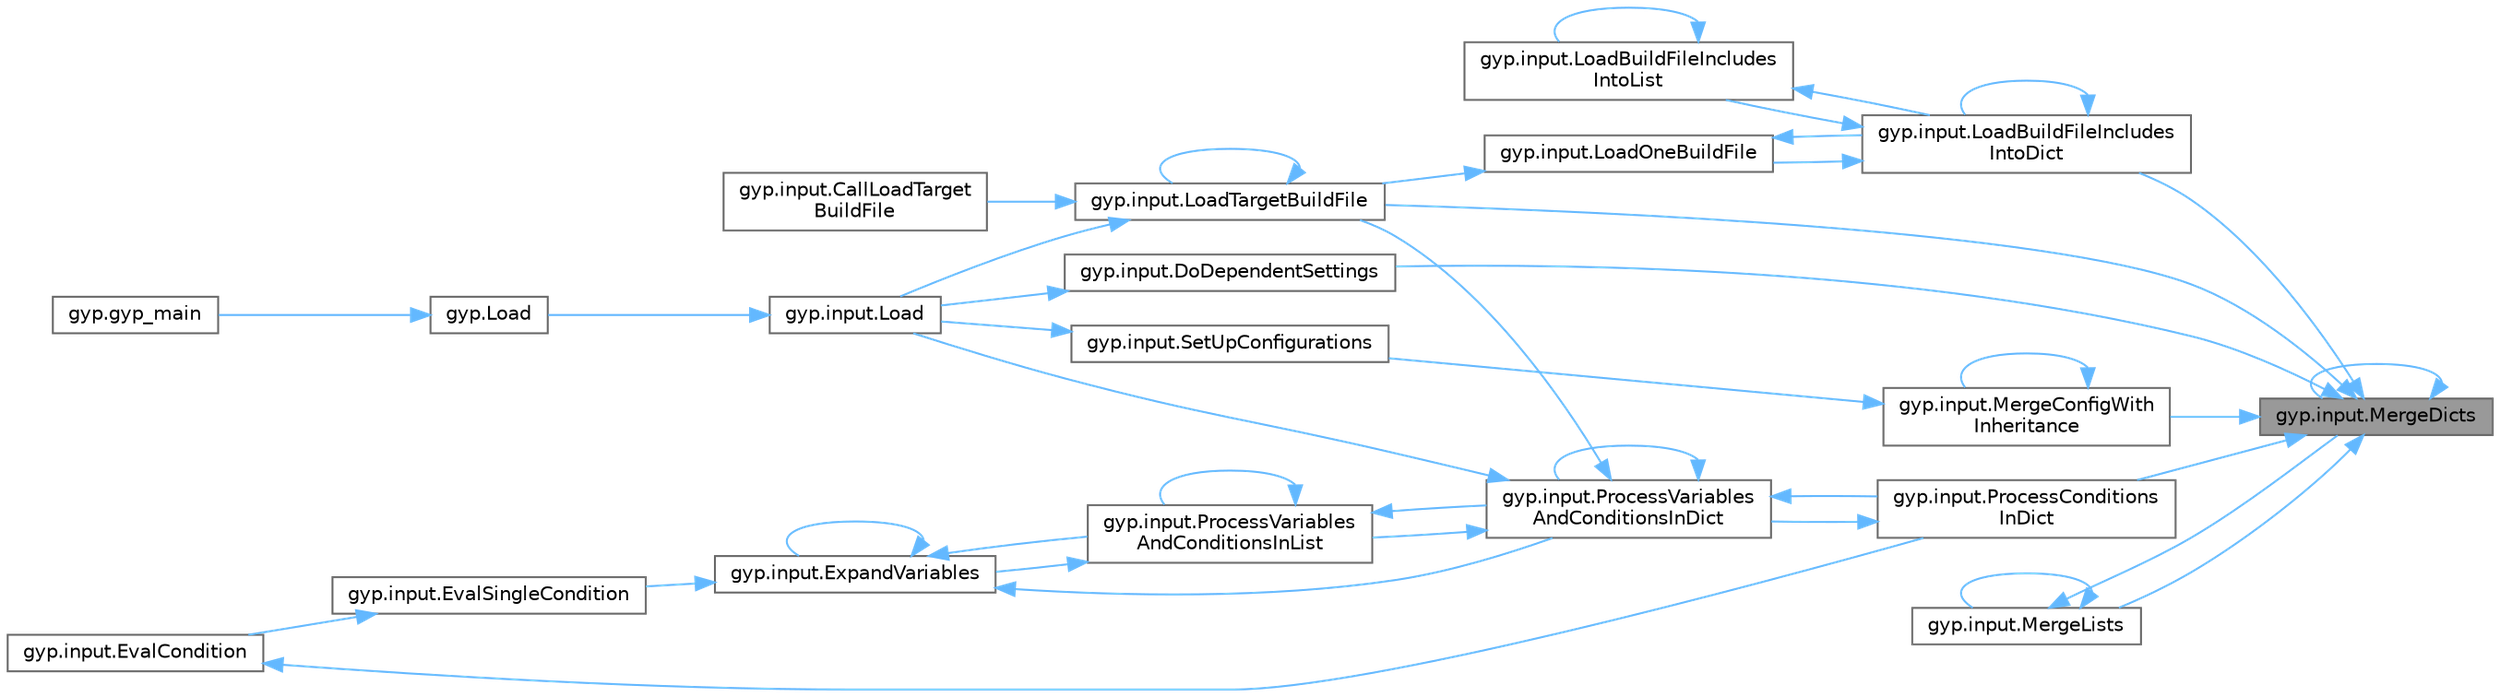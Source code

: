 digraph "gyp.input.MergeDicts"
{
 // LATEX_PDF_SIZE
  bgcolor="transparent";
  edge [fontname=Helvetica,fontsize=10,labelfontname=Helvetica,labelfontsize=10];
  node [fontname=Helvetica,fontsize=10,shape=box,height=0.2,width=0.4];
  rankdir="RL";
  Node1 [id="Node000001",label="gyp.input.MergeDicts",height=0.2,width=0.4,color="gray40", fillcolor="grey60", style="filled", fontcolor="black",tooltip=" "];
  Node1 -> Node2 [id="edge41_Node000001_Node000002",dir="back",color="steelblue1",style="solid",tooltip=" "];
  Node2 [id="Node000002",label="gyp.input.DoDependentSettings",height=0.2,width=0.4,color="grey40", fillcolor="white", style="filled",URL="$namespacegyp_1_1input.html#a531a70d9af9b58523bd2c9c5597689ed",tooltip=" "];
  Node2 -> Node3 [id="edge42_Node000002_Node000003",dir="back",color="steelblue1",style="solid",tooltip=" "];
  Node3 [id="Node000003",label="gyp.input.Load",height=0.2,width=0.4,color="grey40", fillcolor="white", style="filled",URL="$namespacegyp_1_1input.html#ad90e79d4281c183f60968ae564a1a8b7",tooltip=" "];
  Node3 -> Node4 [id="edge43_Node000003_Node000004",dir="back",color="steelblue1",style="solid",tooltip=" "];
  Node4 [id="Node000004",label="gyp.Load",height=0.2,width=0.4,color="grey40", fillcolor="white", style="filled",URL="$namespacegyp.html#a0bc64fed18f77300277d691e72844798",tooltip=" "];
  Node4 -> Node5 [id="edge44_Node000004_Node000005",dir="back",color="steelblue1",style="solid",tooltip=" "];
  Node5 [id="Node000005",label="gyp.gyp_main",height=0.2,width=0.4,color="grey40", fillcolor="white", style="filled",URL="$namespacegyp.html#ad232b957228659b1c62ea8bb0e317901",tooltip=" "];
  Node1 -> Node6 [id="edge45_Node000001_Node000006",dir="back",color="steelblue1",style="solid",tooltip=" "];
  Node6 [id="Node000006",label="gyp.input.LoadBuildFileIncludes\lIntoDict",height=0.2,width=0.4,color="grey40", fillcolor="white", style="filled",URL="$namespacegyp_1_1input.html#a260d7e3f235e4e2f4210377801262720",tooltip=" "];
  Node6 -> Node6 [id="edge46_Node000006_Node000006",dir="back",color="steelblue1",style="solid",tooltip=" "];
  Node6 -> Node7 [id="edge47_Node000006_Node000007",dir="back",color="steelblue1",style="solid",tooltip=" "];
  Node7 [id="Node000007",label="gyp.input.LoadBuildFileIncludes\lIntoList",height=0.2,width=0.4,color="grey40", fillcolor="white", style="filled",URL="$namespacegyp_1_1input.html#af8467702a0fb29367c7f595684290b7a",tooltip=" "];
  Node7 -> Node6 [id="edge48_Node000007_Node000006",dir="back",color="steelblue1",style="solid",tooltip=" "];
  Node7 -> Node7 [id="edge49_Node000007_Node000007",dir="back",color="steelblue1",style="solid",tooltip=" "];
  Node6 -> Node8 [id="edge50_Node000006_Node000008",dir="back",color="steelblue1",style="solid",tooltip=" "];
  Node8 [id="Node000008",label="gyp.input.LoadOneBuildFile",height=0.2,width=0.4,color="grey40", fillcolor="white", style="filled",URL="$namespacegyp_1_1input.html#ab16a9d5aeacfaccf537a0080d9979049",tooltip=" "];
  Node8 -> Node6 [id="edge51_Node000008_Node000006",dir="back",color="steelblue1",style="solid",tooltip=" "];
  Node8 -> Node9 [id="edge52_Node000008_Node000009",dir="back",color="steelblue1",style="solid",tooltip=" "];
  Node9 [id="Node000009",label="gyp.input.LoadTargetBuildFile",height=0.2,width=0.4,color="grey40", fillcolor="white", style="filled",URL="$namespacegyp_1_1input.html#a38b92f970d0c3fd3dc46270551165908",tooltip=" "];
  Node9 -> Node10 [id="edge53_Node000009_Node000010",dir="back",color="steelblue1",style="solid",tooltip=" "];
  Node10 [id="Node000010",label="gyp.input.CallLoadTarget\lBuildFile",height=0.2,width=0.4,color="grey40", fillcolor="white", style="filled",URL="$namespacegyp_1_1input.html#abda17efe6ce93f08fa61eb5d58b9ef22",tooltip=" "];
  Node9 -> Node3 [id="edge54_Node000009_Node000003",dir="back",color="steelblue1",style="solid",tooltip=" "];
  Node9 -> Node9 [id="edge55_Node000009_Node000009",dir="back",color="steelblue1",style="solid",tooltip=" "];
  Node1 -> Node9 [id="edge56_Node000001_Node000009",dir="back",color="steelblue1",style="solid",tooltip=" "];
  Node1 -> Node11 [id="edge57_Node000001_Node000011",dir="back",color="steelblue1",style="solid",tooltip=" "];
  Node11 [id="Node000011",label="gyp.input.MergeConfigWith\lInheritance",height=0.2,width=0.4,color="grey40", fillcolor="white", style="filled",URL="$namespacegyp_1_1input.html#ac8215e2f446e0a5fa1604f42da5e2e58",tooltip=" "];
  Node11 -> Node11 [id="edge58_Node000011_Node000011",dir="back",color="steelblue1",style="solid",tooltip=" "];
  Node11 -> Node12 [id="edge59_Node000011_Node000012",dir="back",color="steelblue1",style="solid",tooltip=" "];
  Node12 [id="Node000012",label="gyp.input.SetUpConfigurations",height=0.2,width=0.4,color="grey40", fillcolor="white", style="filled",URL="$namespacegyp_1_1input.html#ac56bb339d015a805746fc4d54d0444a8",tooltip=" "];
  Node12 -> Node3 [id="edge60_Node000012_Node000003",dir="back",color="steelblue1",style="solid",tooltip=" "];
  Node1 -> Node1 [id="edge61_Node000001_Node000001",dir="back",color="steelblue1",style="solid",tooltip=" "];
  Node1 -> Node13 [id="edge62_Node000001_Node000013",dir="back",color="steelblue1",style="solid",tooltip=" "];
  Node13 [id="Node000013",label="gyp.input.MergeLists",height=0.2,width=0.4,color="grey40", fillcolor="white", style="filled",URL="$namespacegyp_1_1input.html#aae925987191630b687db46a6dbb2689b",tooltip=" "];
  Node13 -> Node1 [id="edge63_Node000013_Node000001",dir="back",color="steelblue1",style="solid",tooltip=" "];
  Node13 -> Node13 [id="edge64_Node000013_Node000013",dir="back",color="steelblue1",style="solid",tooltip=" "];
  Node1 -> Node14 [id="edge65_Node000001_Node000014",dir="back",color="steelblue1",style="solid",tooltip=" "];
  Node14 [id="Node000014",label="gyp.input.ProcessConditions\lInDict",height=0.2,width=0.4,color="grey40", fillcolor="white", style="filled",URL="$namespacegyp_1_1input.html#ae8e415a4784b37bae55b0d6660d956ee",tooltip=" "];
  Node14 -> Node15 [id="edge66_Node000014_Node000015",dir="back",color="steelblue1",style="solid",tooltip=" "];
  Node15 [id="Node000015",label="gyp.input.ProcessVariables\lAndConditionsInDict",height=0.2,width=0.4,color="grey40", fillcolor="white", style="filled",URL="$namespacegyp_1_1input.html#a320a7bb6191244f384cafe414b535bce",tooltip=" "];
  Node15 -> Node3 [id="edge67_Node000015_Node000003",dir="back",color="steelblue1",style="solid",tooltip=" "];
  Node15 -> Node9 [id="edge68_Node000015_Node000009",dir="back",color="steelblue1",style="solid",tooltip=" "];
  Node15 -> Node14 [id="edge69_Node000015_Node000014",dir="back",color="steelblue1",style="solid",tooltip=" "];
  Node15 -> Node15 [id="edge70_Node000015_Node000015",dir="back",color="steelblue1",style="solid",tooltip=" "];
  Node15 -> Node16 [id="edge71_Node000015_Node000016",dir="back",color="steelblue1",style="solid",tooltip=" "];
  Node16 [id="Node000016",label="gyp.input.ProcessVariables\lAndConditionsInList",height=0.2,width=0.4,color="grey40", fillcolor="white", style="filled",URL="$namespacegyp_1_1input.html#a87eefb82a85e2ad2143a865f42458f50",tooltip=" "];
  Node16 -> Node17 [id="edge72_Node000016_Node000017",dir="back",color="steelblue1",style="solid",tooltip=" "];
  Node17 [id="Node000017",label="gyp.input.ExpandVariables",height=0.2,width=0.4,color="grey40", fillcolor="white", style="filled",URL="$namespacegyp_1_1input.html#a5a76133b36dc35144a6a0aa73c3eb6b1",tooltip=" "];
  Node17 -> Node18 [id="edge73_Node000017_Node000018",dir="back",color="steelblue1",style="solid",tooltip=" "];
  Node18 [id="Node000018",label="gyp.input.EvalSingleCondition",height=0.2,width=0.4,color="grey40", fillcolor="white", style="filled",URL="$namespacegyp_1_1input.html#a6e5ae1ee740658967284d9b066103301",tooltip=" "];
  Node18 -> Node19 [id="edge74_Node000018_Node000019",dir="back",color="steelblue1",style="solid",tooltip=" "];
  Node19 [id="Node000019",label="gyp.input.EvalCondition",height=0.2,width=0.4,color="grey40", fillcolor="white", style="filled",URL="$namespacegyp_1_1input.html#a45cb1ad5ab2c335c25578dd840ea9b37",tooltip=" "];
  Node19 -> Node14 [id="edge75_Node000019_Node000014",dir="back",color="steelblue1",style="solid",tooltip=" "];
  Node17 -> Node17 [id="edge76_Node000017_Node000017",dir="back",color="steelblue1",style="solid",tooltip=" "];
  Node17 -> Node15 [id="edge77_Node000017_Node000015",dir="back",color="steelblue1",style="solid",tooltip=" "];
  Node17 -> Node16 [id="edge78_Node000017_Node000016",dir="back",color="steelblue1",style="solid",tooltip=" "];
  Node16 -> Node15 [id="edge79_Node000016_Node000015",dir="back",color="steelblue1",style="solid",tooltip=" "];
  Node16 -> Node16 [id="edge80_Node000016_Node000016",dir="back",color="steelblue1",style="solid",tooltip=" "];
}
